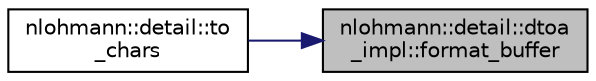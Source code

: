 digraph "nlohmann::detail::dtoa_impl::format_buffer"
{
 // LATEX_PDF_SIZE
  edge [fontname="Helvetica",fontsize="10",labelfontname="Helvetica",labelfontsize="10"];
  node [fontname="Helvetica",fontsize="10",shape=record];
  rankdir="RL";
  Node1 [label="nlohmann::detail::dtoa\l_impl::format_buffer",height=0.2,width=0.4,color="black", fillcolor="grey75", style="filled", fontcolor="black",tooltip="prettify v = buf * 10^decimal_exponent"];
  Node1 -> Node2 [dir="back",color="midnightblue",fontsize="10",style="solid",fontname="Helvetica"];
  Node2 [label="nlohmann::detail::to\l_chars",height=0.2,width=0.4,color="black", fillcolor="white", style="filled",URL="$namespacenlohmann_1_1detail.html#a6cca370ac6c99294dbe4fe24716a57dd",tooltip="generates a decimal representation of the floating-point number value in [first, last)."];
}
